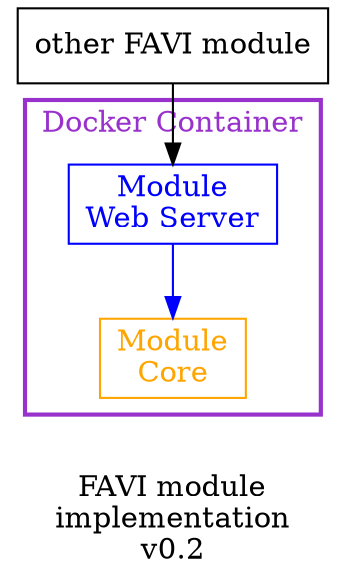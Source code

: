 digraph {
    label = "\nFAVI module\nimplementation\nv0.2";
    node [shape = box;];
    
    extModule -> webServer;
    
    subgraph cluster_0 {
        label = "Docker Container";
        fontcolor = darkorchid;
        color = darkorchid;
        penwidth = 2;
        node [bgcolor = white;];
        
        
        webServer -> coreModule [color = blue;];
    }
    
    extModule [label = "other FAVI module";];
    
    webServer [label = "Module\nWeb Server";color = blue;fontcolor = blue;];
    
    coreModule [label = "Module\nCore";color = orange;fontcolor = orange;];
}